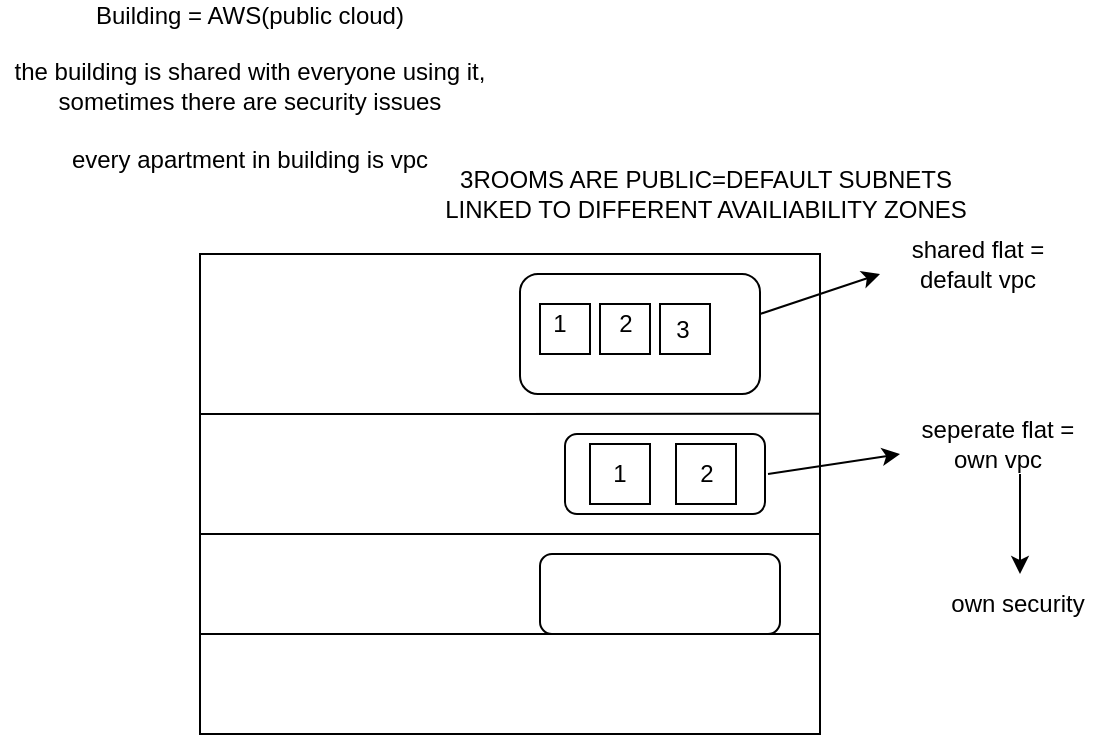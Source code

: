 <mxfile version="24.0.4" type="device">
  <diagram name="Page-1" id="0foS4dFrQp37yJSta2cg">
    <mxGraphModel dx="1363" dy="497" grid="1" gridSize="10" guides="1" tooltips="1" connect="1" arrows="1" fold="1" page="1" pageScale="1" pageWidth="827" pageHeight="1169" math="0" shadow="0">
      <root>
        <mxCell id="0" />
        <mxCell id="1" parent="0" />
        <mxCell id="kMIgVSgRakdQt_S8dJ_E-1" value="" style="rounded=0;whiteSpace=wrap;html=1;" vertex="1" parent="1">
          <mxGeometry x="70" y="150" width="310" height="240" as="geometry" />
        </mxCell>
        <mxCell id="kMIgVSgRakdQt_S8dJ_E-3" value="Building = AWS(public cloud)&lt;div&gt;&lt;br&gt;&lt;/div&gt;&lt;div&gt;the building is shared with everyone using it,&lt;/div&gt;&lt;div&gt;sometimes there are security issues&lt;/div&gt;&lt;div&gt;&lt;br&gt;&lt;/div&gt;&lt;div&gt;every apartment in building is vpc&lt;/div&gt;&lt;div&gt;&lt;br&gt;&lt;/div&gt;&lt;div&gt;&lt;br&gt;&lt;/div&gt;&lt;div&gt;&lt;br&gt;&lt;/div&gt;&lt;div&gt;&lt;br&gt;&lt;/div&gt;" style="text;html=1;align=center;verticalAlign=middle;whiteSpace=wrap;rounded=0;" vertex="1" parent="1">
          <mxGeometry x="-30" y="40" width="250" height="110" as="geometry" />
        </mxCell>
        <mxCell id="kMIgVSgRakdQt_S8dJ_E-4" value="" style="endArrow=none;html=1;rounded=0;" edge="1" parent="1" target="kMIgVSgRakdQt_S8dJ_E-1">
          <mxGeometry width="50" height="50" relative="1" as="geometry">
            <mxPoint x="70" y="220" as="sourcePoint" />
            <mxPoint x="120" y="170" as="targetPoint" />
          </mxGeometry>
        </mxCell>
        <mxCell id="kMIgVSgRakdQt_S8dJ_E-5" value="" style="rounded=1;whiteSpace=wrap;html=1;" vertex="1" parent="1">
          <mxGeometry x="230" y="160" width="120" height="60" as="geometry" />
        </mxCell>
        <mxCell id="kMIgVSgRakdQt_S8dJ_E-6" value="3ROOMS ARE PUBLIC=DEFAULT SUBNETS LINKED TO DIFFERENT AVAILIABILITY ZONES" style="text;html=1;align=center;verticalAlign=middle;whiteSpace=wrap;rounded=0;" vertex="1" parent="1">
          <mxGeometry x="190" y="90" width="266" height="60" as="geometry" />
        </mxCell>
        <mxCell id="kMIgVSgRakdQt_S8dJ_E-7" value="" style="whiteSpace=wrap;html=1;aspect=fixed;" vertex="1" parent="1">
          <mxGeometry x="240" y="175" width="25" height="25" as="geometry" />
        </mxCell>
        <mxCell id="kMIgVSgRakdQt_S8dJ_E-8" value="" style="whiteSpace=wrap;html=1;aspect=fixed;" vertex="1" parent="1">
          <mxGeometry x="270" y="175" width="25" height="25" as="geometry" />
        </mxCell>
        <mxCell id="kMIgVSgRakdQt_S8dJ_E-9" value="" style="whiteSpace=wrap;html=1;aspect=fixed;" vertex="1" parent="1">
          <mxGeometry x="300" y="175" width="25" height="25" as="geometry" />
        </mxCell>
        <mxCell id="kMIgVSgRakdQt_S8dJ_E-10" value="1" style="text;html=1;align=center;verticalAlign=middle;whiteSpace=wrap;rounded=0;" vertex="1" parent="1">
          <mxGeometry x="220" y="170" width="60" height="30" as="geometry" />
        </mxCell>
        <mxCell id="kMIgVSgRakdQt_S8dJ_E-11" value="2" style="text;html=1;align=center;verticalAlign=middle;whiteSpace=wrap;rounded=0;" vertex="1" parent="1">
          <mxGeometry x="252.5" y="170" width="60" height="30" as="geometry" />
        </mxCell>
        <mxCell id="kMIgVSgRakdQt_S8dJ_E-12" value="3" style="text;html=1;align=center;verticalAlign=middle;whiteSpace=wrap;rounded=0;" vertex="1" parent="1">
          <mxGeometry x="280" y="172.5" width="62.5" height="30" as="geometry" />
        </mxCell>
        <mxCell id="kMIgVSgRakdQt_S8dJ_E-14" value="" style="endArrow=classic;html=1;rounded=0;" edge="1" parent="1">
          <mxGeometry width="50" height="50" relative="1" as="geometry">
            <mxPoint x="350" y="180" as="sourcePoint" />
            <mxPoint x="410" y="160" as="targetPoint" />
          </mxGeometry>
        </mxCell>
        <mxCell id="kMIgVSgRakdQt_S8dJ_E-15" value="shared flat = default vpc" style="text;html=1;align=center;verticalAlign=middle;whiteSpace=wrap;rounded=0;" vertex="1" parent="1">
          <mxGeometry x="414" y="140" width="90" height="30" as="geometry" />
        </mxCell>
        <mxCell id="kMIgVSgRakdQt_S8dJ_E-16" value="" style="endArrow=none;html=1;rounded=0;entryX=1;entryY=0.333;entryDx=0;entryDy=0;entryPerimeter=0;" edge="1" parent="1" target="kMIgVSgRakdQt_S8dJ_E-1">
          <mxGeometry width="50" height="50" relative="1" as="geometry">
            <mxPoint x="70" y="230" as="sourcePoint" />
            <mxPoint x="120" y="180" as="targetPoint" />
          </mxGeometry>
        </mxCell>
        <mxCell id="kMIgVSgRakdQt_S8dJ_E-17" value="" style="endArrow=none;html=1;rounded=0;" edge="1" parent="1" target="kMIgVSgRakdQt_S8dJ_E-1">
          <mxGeometry width="50" height="50" relative="1" as="geometry">
            <mxPoint x="70" y="295" as="sourcePoint" />
            <mxPoint x="120" y="245" as="targetPoint" />
          </mxGeometry>
        </mxCell>
        <mxCell id="kMIgVSgRakdQt_S8dJ_E-18" value="" style="endArrow=none;html=1;rounded=0;entryX=1;entryY=0.333;entryDx=0;entryDy=0;entryPerimeter=0;" edge="1" parent="1">
          <mxGeometry width="50" height="50" relative="1" as="geometry">
            <mxPoint x="70" y="290" as="sourcePoint" />
            <mxPoint x="380" y="290" as="targetPoint" />
          </mxGeometry>
        </mxCell>
        <mxCell id="kMIgVSgRakdQt_S8dJ_E-19" value="" style="endArrow=none;html=1;rounded=0;entryX=1;entryY=0.333;entryDx=0;entryDy=0;entryPerimeter=0;" edge="1" parent="1">
          <mxGeometry width="50" height="50" relative="1" as="geometry">
            <mxPoint x="70" y="340" as="sourcePoint" />
            <mxPoint x="380" y="340" as="targetPoint" />
          </mxGeometry>
        </mxCell>
        <mxCell id="kMIgVSgRakdQt_S8dJ_E-21" value="" style="rounded=1;whiteSpace=wrap;html=1;" vertex="1" parent="1">
          <mxGeometry x="252.5" y="240" width="100" height="40" as="geometry" />
        </mxCell>
        <mxCell id="kMIgVSgRakdQt_S8dJ_E-22" value="" style="rounded=1;whiteSpace=wrap;html=1;" vertex="1" parent="1">
          <mxGeometry x="240" y="300" width="120" height="40" as="geometry" />
        </mxCell>
        <mxCell id="kMIgVSgRakdQt_S8dJ_E-23" value="" style="endArrow=classic;html=1;rounded=0;" edge="1" parent="1">
          <mxGeometry width="50" height="50" relative="1" as="geometry">
            <mxPoint x="354" y="260" as="sourcePoint" />
            <mxPoint x="420" y="250" as="targetPoint" />
          </mxGeometry>
        </mxCell>
        <mxCell id="kMIgVSgRakdQt_S8dJ_E-24" value="seperate flat = own vpc" style="text;html=1;align=center;verticalAlign=middle;whiteSpace=wrap;rounded=0;" vertex="1" parent="1">
          <mxGeometry x="424" y="230" width="90" height="30" as="geometry" />
        </mxCell>
        <mxCell id="kMIgVSgRakdQt_S8dJ_E-25" value="2" style="text;html=1;align=center;verticalAlign=middle;whiteSpace=wrap;rounded=0;" vertex="1" parent="1">
          <mxGeometry x="290" y="240" width="60" height="30" as="geometry" />
        </mxCell>
        <mxCell id="kMIgVSgRakdQt_S8dJ_E-27" value="" style="whiteSpace=wrap;html=1;aspect=fixed;" vertex="1" parent="1">
          <mxGeometry x="265" y="245" width="30" height="30" as="geometry" />
        </mxCell>
        <mxCell id="kMIgVSgRakdQt_S8dJ_E-28" value="" style="whiteSpace=wrap;html=1;aspect=fixed;" vertex="1" parent="1">
          <mxGeometry x="308" y="245" width="30" height="30" as="geometry" />
        </mxCell>
        <mxCell id="kMIgVSgRakdQt_S8dJ_E-29" value="1" style="text;html=1;align=center;verticalAlign=middle;whiteSpace=wrap;rounded=0;" vertex="1" parent="1">
          <mxGeometry x="250" y="245" width="60" height="30" as="geometry" />
        </mxCell>
        <mxCell id="kMIgVSgRakdQt_S8dJ_E-30" value="2" style="text;html=1;align=center;verticalAlign=middle;whiteSpace=wrap;rounded=0;" vertex="1" parent="1">
          <mxGeometry x="291.75" y="245" width="62.5" height="30" as="geometry" />
        </mxCell>
        <mxCell id="kMIgVSgRakdQt_S8dJ_E-33" value="" style="endArrow=classic;html=1;rounded=0;" edge="1" parent="1">
          <mxGeometry width="50" height="50" relative="1" as="geometry">
            <mxPoint x="480" y="260" as="sourcePoint" />
            <mxPoint x="480" y="310" as="targetPoint" />
          </mxGeometry>
        </mxCell>
        <mxCell id="kMIgVSgRakdQt_S8dJ_E-34" value="own security" style="text;html=1;align=center;verticalAlign=middle;whiteSpace=wrap;rounded=0;" vertex="1" parent="1">
          <mxGeometry x="434" y="310" width="90" height="30" as="geometry" />
        </mxCell>
      </root>
    </mxGraphModel>
  </diagram>
</mxfile>
